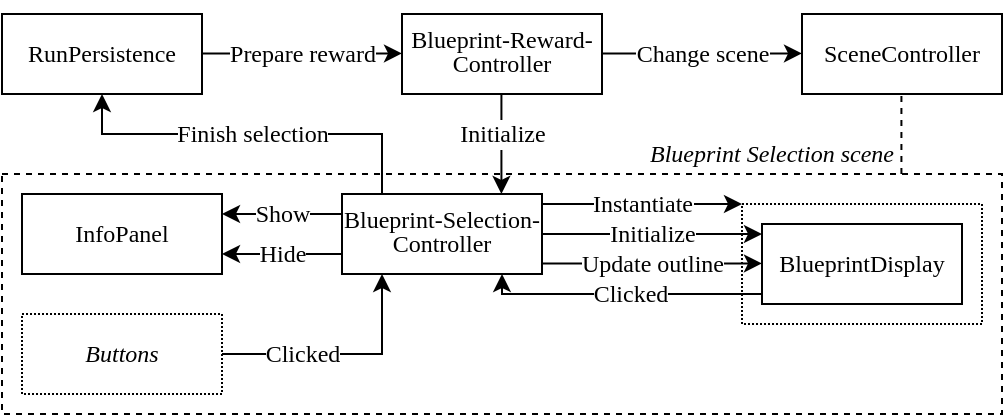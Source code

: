 <mxfile version="24.4.13" type="device">
  <diagram name="Page-1" id="WalKk4sRqyb4TxGoy4RU">
    <mxGraphModel dx="819" dy="478" grid="1" gridSize="10" guides="1" tooltips="1" connect="1" arrows="1" fold="1" page="1" pageScale="1" pageWidth="850" pageHeight="1100" math="0" shadow="0">
      <root>
        <mxCell id="0" />
        <mxCell id="1" parent="0" />
        <mxCell id="HErQSIWttafAOB8g6kLo-1" value="RunPersistence" style="rounded=0;whiteSpace=wrap;html=1;fontFamily=&quot;Latin Modern Mono 12&quot;;" vertex="1" parent="1">
          <mxGeometry x="200" y="280" width="100" height="40" as="geometry" />
        </mxCell>
        <mxCell id="HErQSIWttafAOB8g6kLo-2" value="&lt;p style=&quot;line-height: 100%;&quot;&gt;Blueprint-Reward-Controller&lt;/p&gt;" style="rounded=0;whiteSpace=wrap;html=1;fontFamily=&quot;Latin Modern Mono 12&quot;;spacingBottom=5;" vertex="1" parent="1">
          <mxGeometry x="400" y="280" width="100" height="40" as="geometry" />
        </mxCell>
        <mxCell id="HErQSIWttafAOB8g6kLo-3" value="Prepare reward" style="endArrow=classic;html=1;rounded=0;fontFamily=&quot;Latin Modern Regular 12&quot;;fontSize=12;" edge="1" parent="1">
          <mxGeometry width="50" height="50" relative="1" as="geometry">
            <mxPoint x="300" y="299.71" as="sourcePoint" />
            <mxPoint x="400" y="299.71" as="targetPoint" />
          </mxGeometry>
        </mxCell>
        <mxCell id="HErQSIWttafAOB8g6kLo-5" value="Change scene" style="endArrow=classic;html=1;rounded=0;fontFamily=&quot;Latin Modern Regular 12&quot;;fontSize=12;" edge="1" parent="1">
          <mxGeometry width="50" height="50" relative="1" as="geometry">
            <mxPoint x="500" y="299.71" as="sourcePoint" />
            <mxPoint x="600" y="299.71" as="targetPoint" />
          </mxGeometry>
        </mxCell>
        <mxCell id="HErQSIWttafAOB8g6kLo-6" value="SceneController" style="rounded=0;whiteSpace=wrap;html=1;fontFamily=&quot;Latin Modern Mono 12&quot;;" vertex="1" parent="1">
          <mxGeometry x="600" y="280" width="100" height="40" as="geometry" />
        </mxCell>
        <mxCell id="HErQSIWttafAOB8g6kLo-7" value="" style="rounded=0;whiteSpace=wrap;html=1;dashed=1;fillColor=none;" vertex="1" parent="1">
          <mxGeometry x="200" y="360" width="500" height="120" as="geometry" />
        </mxCell>
        <mxCell id="HErQSIWttafAOB8g6kLo-24" value="Finish selection" style="edgeStyle=orthogonalEdgeStyle;rounded=0;orthogonalLoop=1;jettySize=auto;html=1;entryX=0.5;entryY=1;entryDx=0;entryDy=0;fontFamily=&quot;Latin Modern Regular 12&quot;;fontSize=12;" edge="1" parent="1" source="HErQSIWttafAOB8g6kLo-8" target="HErQSIWttafAOB8g6kLo-1">
          <mxGeometry relative="1" as="geometry">
            <Array as="points">
              <mxPoint x="390" y="340" />
              <mxPoint x="250" y="340" />
            </Array>
          </mxGeometry>
        </mxCell>
        <mxCell id="HErQSIWttafAOB8g6kLo-8" value="&lt;p style=&quot;line-height: 100%;&quot;&gt;Blueprint-Selection-Controller&lt;/p&gt;" style="rounded=0;whiteSpace=wrap;html=1;fontFamily=&quot;Latin Modern Mono 12&quot;;spacingBottom=5;" vertex="1" parent="1">
          <mxGeometry x="370" y="370" width="100" height="40" as="geometry" />
        </mxCell>
        <mxCell id="HErQSIWttafAOB8g6kLo-10" value="Initialize" style="endArrow=classic;html=1;rounded=0;fontFamily=&quot;Latin Modern Regular 12&quot;;fontSize=12;" edge="1" parent="1">
          <mxGeometry x="-0.2" width="50" height="50" relative="1" as="geometry">
            <mxPoint x="449.71" y="320" as="sourcePoint" />
            <mxPoint x="449.71" y="370" as="targetPoint" />
            <mxPoint as="offset" />
          </mxGeometry>
        </mxCell>
        <mxCell id="HErQSIWttafAOB8g6kLo-16" value="Clicked" style="edgeStyle=orthogonalEdgeStyle;rounded=0;orthogonalLoop=1;jettySize=auto;html=1;fontFamily=&quot;Latin Modern Regular 12&quot;;fontSize=12;" edge="1" parent="1" source="HErQSIWttafAOB8g6kLo-11" target="HErQSIWttafAOB8g6kLo-8">
          <mxGeometry x="-0.059" relative="1" as="geometry">
            <Array as="points">
              <mxPoint x="450" y="420" />
            </Array>
            <mxPoint as="offset" />
          </mxGeometry>
        </mxCell>
        <mxCell id="HErQSIWttafAOB8g6kLo-11" value="BlueprintDisplay" style="rounded=0;whiteSpace=wrap;html=1;fontFamily=&quot;Latin Modern Mono 12&quot;;" vertex="1" parent="1">
          <mxGeometry x="580" y="385" width="100" height="40" as="geometry" />
        </mxCell>
        <mxCell id="HErQSIWttafAOB8g6kLo-12" value="" style="rounded=0;whiteSpace=wrap;html=1;fillColor=none;dashed=1;dashPattern=1 1;" vertex="1" parent="1">
          <mxGeometry x="570" y="375" width="120" height="60" as="geometry" />
        </mxCell>
        <mxCell id="HErQSIWttafAOB8g6kLo-13" value="Instantiate" style="endArrow=classic;html=1;rounded=0;fontSize=12;fontFamily=&quot;Latin Modern Regular 12&quot;;" edge="1" parent="1">
          <mxGeometry width="50" height="50" relative="1" as="geometry">
            <mxPoint x="470" y="375" as="sourcePoint" />
            <mxPoint x="570" y="375" as="targetPoint" />
          </mxGeometry>
        </mxCell>
        <mxCell id="HErQSIWttafAOB8g6kLo-14" value="Initialize" style="endArrow=classic;html=1;rounded=0;fontSize=12;fontFamily=&quot;Latin Modern Regular 12&quot;;" edge="1" parent="1">
          <mxGeometry width="50" height="50" relative="1" as="geometry">
            <mxPoint x="470" y="390" as="sourcePoint" />
            <mxPoint x="580" y="390" as="targetPoint" />
          </mxGeometry>
        </mxCell>
        <mxCell id="HErQSIWttafAOB8g6kLo-15" value="Update outline" style="endArrow=classic;html=1;rounded=0;fontSize=12;fontFamily=&quot;Latin Modern Regular 12&quot;;" edge="1" parent="1">
          <mxGeometry width="50" height="50" relative="1" as="geometry">
            <mxPoint x="470" y="404.71" as="sourcePoint" />
            <mxPoint x="580" y="404.71" as="targetPoint" />
          </mxGeometry>
        </mxCell>
        <mxCell id="HErQSIWttafAOB8g6kLo-17" value="InfoPanel" style="rounded=0;whiteSpace=wrap;html=1;fontFamily=&quot;Latin Modern Mono 12&quot;;" vertex="1" parent="1">
          <mxGeometry x="210" y="370" width="100" height="40" as="geometry" />
        </mxCell>
        <mxCell id="HErQSIWttafAOB8g6kLo-18" value="Show" style="endArrow=classic;html=1;rounded=0;fontStyle=0;fontFamily=&quot;Latin Modern Regular 12&quot;;fontSize=12;" edge="1" parent="1">
          <mxGeometry width="50" height="50" relative="1" as="geometry">
            <mxPoint x="370" y="380" as="sourcePoint" />
            <mxPoint x="310" y="380" as="targetPoint" />
          </mxGeometry>
        </mxCell>
        <mxCell id="HErQSIWttafAOB8g6kLo-20" value="Hide" style="endArrow=classic;html=1;rounded=0;fontStyle=0;fontFamily=&quot;Latin Modern Regular 12&quot;;fontSize=12;" edge="1" parent="1">
          <mxGeometry width="50" height="50" relative="1" as="geometry">
            <mxPoint x="370" y="400" as="sourcePoint" />
            <mxPoint x="310" y="400" as="targetPoint" />
          </mxGeometry>
        </mxCell>
        <mxCell id="HErQSIWttafAOB8g6kLo-25" value="" style="endArrow=none;html=1;rounded=0;dashed=1;" edge="1" parent="1">
          <mxGeometry width="50" height="50" relative="1" as="geometry">
            <mxPoint x="649.71" y="360" as="sourcePoint" />
            <mxPoint x="649.71" y="320" as="targetPoint" />
          </mxGeometry>
        </mxCell>
        <mxCell id="HErQSIWttafAOB8g6kLo-27" value="Blueprint Selection scene" style="text;html=1;align=center;verticalAlign=middle;whiteSpace=wrap;rounded=0;fontStyle=2;fontFamily=&quot;Latin Modern Regular 12&quot;;" vertex="1" parent="1">
          <mxGeometry x="520" y="340" width="130" height="20" as="geometry" />
        </mxCell>
        <mxCell id="HErQSIWttafAOB8g6kLo-29" value="Clicked" style="edgeStyle=orthogonalEdgeStyle;rounded=0;orthogonalLoop=1;jettySize=auto;html=1;fontFamily=&quot;Latin Modern Regular 12&quot;;fontSize=12;" edge="1" parent="1" source="HErQSIWttafAOB8g6kLo-28" target="HErQSIWttafAOB8g6kLo-8">
          <mxGeometry x="-0.334" relative="1" as="geometry">
            <Array as="points">
              <mxPoint x="390" y="450" />
            </Array>
            <mxPoint as="offset" />
          </mxGeometry>
        </mxCell>
        <mxCell id="HErQSIWttafAOB8g6kLo-28" value="Buttons" style="rounded=0;whiteSpace=wrap;html=1;fontFamily=&quot;Latin Modern Regular 12&quot;;fontStyle=2;dashed=1;dashPattern=1 1;" vertex="1" parent="1">
          <mxGeometry x="210" y="430" width="100" height="40" as="geometry" />
        </mxCell>
      </root>
    </mxGraphModel>
  </diagram>
</mxfile>
